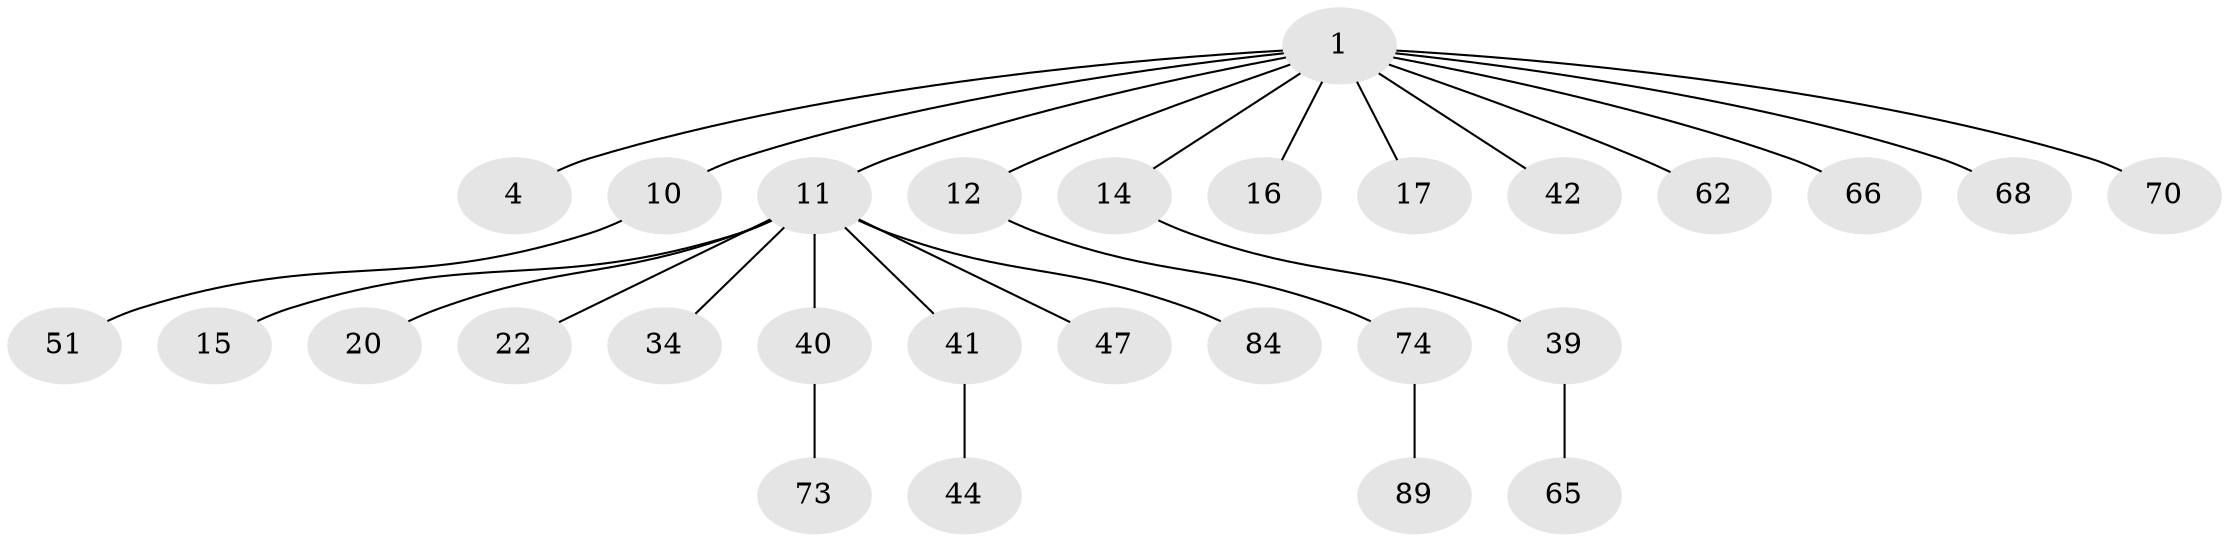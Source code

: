 // original degree distribution, {7: 0.021052631578947368, 3: 0.14736842105263157, 6: 0.031578947368421054, 2: 0.21052631578947367, 5: 0.031578947368421054, 1: 0.5368421052631579, 4: 0.021052631578947368}
// Generated by graph-tools (version 1.1) at 2025/19/03/04/25 18:19:22]
// undirected, 28 vertices, 27 edges
graph export_dot {
graph [start="1"]
  node [color=gray90,style=filled];
  1 [super="+2+3+7+8+19+23"];
  4 [super="+32+13"];
  10 [super="+35+27+81+80+28"];
  11 [super="+18"];
  12 [super="+50"];
  14 [super="+21"];
  15 [super="+31+53"];
  16 [super="+75"];
  17;
  20 [super="+25+69+43"];
  22 [super="+29+58"];
  34;
  39;
  40 [super="+55+48"];
  41;
  42;
  44;
  47 [super="+76+85"];
  51 [super="+95"];
  62;
  65;
  66;
  68 [super="+92"];
  70;
  73;
  74;
  84;
  89;
  1 -- 14;
  1 -- 4;
  1 -- 17;
  1 -- 66;
  1 -- 68;
  1 -- 10;
  1 -- 62;
  1 -- 11;
  1 -- 16;
  1 -- 70;
  1 -- 42;
  1 -- 12;
  10 -- 51;
  11 -- 15;
  11 -- 47;
  11 -- 84;
  11 -- 34;
  11 -- 20;
  11 -- 22;
  11 -- 40;
  11 -- 41;
  12 -- 74;
  14 -- 39;
  39 -- 65;
  40 -- 73;
  41 -- 44;
  74 -- 89;
}
